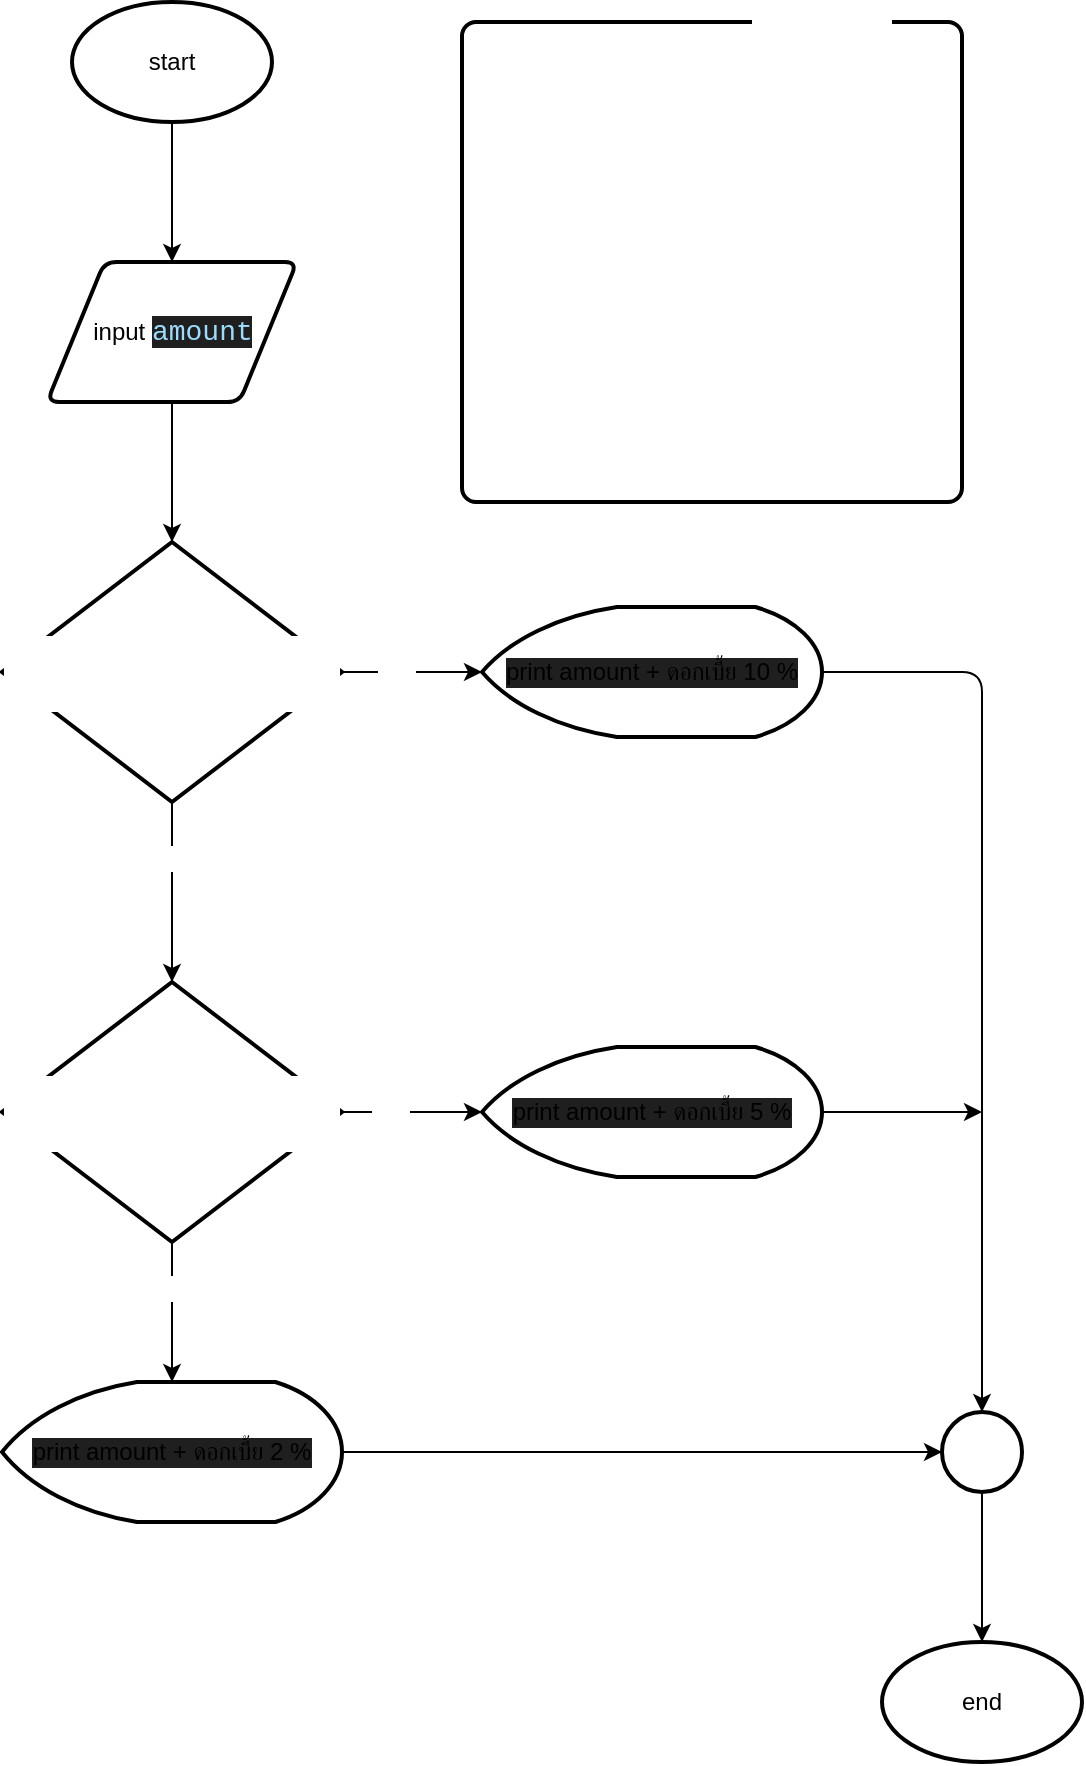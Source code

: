 <mxfile>
    <diagram id="cMnLQnmrGxwEwMkRKjZE" name="Page-1">
        <mxGraphModel dx="1413" dy="984" grid="1" gridSize="10" guides="1" tooltips="1" connect="1" arrows="1" fold="1" page="1" pageScale="1" pageWidth="850" pageHeight="1100" math="0" shadow="0">
            <root>
                <mxCell id="0"/>
                <mxCell id="1" parent="0"/>
                <mxCell id="16" value="" style="edgeStyle=none;html=1;" edge="1" parent="1" source="2" target="3">
                    <mxGeometry relative="1" as="geometry"/>
                </mxCell>
                <mxCell id="2" value="start" style="strokeWidth=2;html=1;shape=mxgraph.flowchart.start_1;whiteSpace=wrap;" vertex="1" parent="1">
                    <mxGeometry x="85" y="40" width="100" height="60" as="geometry"/>
                </mxCell>
                <mxCell id="17" value="" style="edgeStyle=none;html=1;" edge="1" parent="1" source="3" target="4">
                    <mxGeometry relative="1" as="geometry"/>
                </mxCell>
                <mxCell id="3" value="input&amp;nbsp;&lt;span style=&quot;color: rgb(156, 220, 254); background-color: rgb(31, 31, 31); font-family: Consolas, &amp;quot;Courier New&amp;quot;, monospace; font-size: 14px;&quot;&gt;amount&lt;/span&gt;" style="shape=parallelogram;html=1;strokeWidth=2;perimeter=parallelogramPerimeter;whiteSpace=wrap;rounded=1;arcSize=12;size=0.23;" vertex="1" parent="1">
                    <mxGeometry x="72.5" y="170" width="125" height="70" as="geometry"/>
                </mxCell>
                <mxCell id="18" value="" style="edgeStyle=none;html=1;" edge="1" parent="1" source="4" target="7">
                    <mxGeometry relative="1" as="geometry"/>
                </mxCell>
                <mxCell id="26" value="false" style="edgeLabel;html=1;align=center;verticalAlign=middle;resizable=0;points=[];fontColor=#FFFFFF;" vertex="1" connectable="0" parent="18">
                    <mxGeometry x="-0.375" y="-1" relative="1" as="geometry">
                        <mxPoint as="offset"/>
                    </mxGeometry>
                </mxCell>
                <mxCell id="23" value="" style="edgeStyle=none;html=1;" edge="1" parent="1" source="4" target="11">
                    <mxGeometry relative="1" as="geometry"/>
                </mxCell>
                <mxCell id="25" value="true" style="edgeLabel;html=1;align=center;verticalAlign=middle;resizable=0;points=[];fontColor=#FFFFFF;" vertex="1" connectable="0" parent="23">
                    <mxGeometry x="-0.226" y="-2" relative="1" as="geometry">
                        <mxPoint as="offset"/>
                    </mxGeometry>
                </mxCell>
                <mxCell id="4" value="&lt;div style=&quot;font-family: Consolas, &amp;quot;Courier New&amp;quot;, monospace; font-size: 14px; line-height: 19px;&quot;&gt;&lt;span style=&quot;&quot;&gt;&lt;font color=&quot;#ffffff&quot;&gt;if amount &amp;gt;= 1 and amount &amp;lt;= 1000:&lt;/font&gt;&lt;/span&gt;&lt;/div&gt;" style="strokeWidth=2;html=1;shape=mxgraph.flowchart.decision;whiteSpace=wrap;labelBackgroundColor=default;" vertex="1" parent="1">
                    <mxGeometry x="50" y="310" width="170" height="130" as="geometry"/>
                </mxCell>
                <mxCell id="19" value="" style="edgeStyle=none;html=1;" edge="1" parent="1" source="7" target="15">
                    <mxGeometry relative="1" as="geometry"/>
                </mxCell>
                <mxCell id="29" value="false" style="edgeLabel;html=1;align=center;verticalAlign=middle;resizable=0;points=[];fontColor=#FFFFFF;" vertex="1" connectable="0" parent="19">
                    <mxGeometry x="-0.362" y="-1" relative="1" as="geometry">
                        <mxPoint as="offset"/>
                    </mxGeometry>
                </mxCell>
                <mxCell id="24" value="" style="edgeStyle=none;html=1;" edge="1" parent="1" source="7" target="12">
                    <mxGeometry relative="1" as="geometry"/>
                </mxCell>
                <mxCell id="27" value="true" style="edgeLabel;html=1;align=center;verticalAlign=middle;resizable=0;points=[];fontColor=#FFFFFF;" vertex="1" connectable="0" parent="24">
                    <mxGeometry x="-0.316" y="2" relative="1" as="geometry">
                        <mxPoint as="offset"/>
                    </mxGeometry>
                </mxCell>
                <mxCell id="7" value="&lt;div style=&quot;font-family: Consolas, &amp;quot;Courier New&amp;quot;, monospace; font-size: 14px; line-height: 19px;&quot;&gt;&lt;span style=&quot;&quot;&gt;&lt;font color=&quot;#ffffff&quot;&gt;if amount &amp;gt;= 1001 and amount &amp;lt;&amp;nbsp;10000:&lt;/font&gt;&lt;/span&gt;&lt;/div&gt;" style="strokeWidth=2;html=1;shape=mxgraph.flowchart.decision;whiteSpace=wrap;labelBackgroundColor=default;" vertex="1" parent="1">
                    <mxGeometry x="50" y="530" width="170" height="130" as="geometry"/>
                </mxCell>
                <mxCell id="33" style="edgeStyle=none;html=1;entryX=0.5;entryY=0;entryDx=0;entryDy=0;entryPerimeter=0;fontColor=#FFFFFF;" edge="1" parent="1" source="11" target="14">
                    <mxGeometry relative="1" as="geometry">
                        <Array as="points">
                            <mxPoint x="540" y="375"/>
                        </Array>
                    </mxGeometry>
                </mxCell>
                <mxCell id="11" value="print amount + ดอกเบี้ย 10 %" style="strokeWidth=2;html=1;shape=mxgraph.flowchart.display;whiteSpace=wrap;labelBackgroundColor=#1F1F1F;" vertex="1" parent="1">
                    <mxGeometry x="290" y="342.5" width="170" height="65" as="geometry"/>
                </mxCell>
                <mxCell id="34" style="edgeStyle=none;html=1;fontColor=#FFFFFF;" edge="1" parent="1" source="12">
                    <mxGeometry relative="1" as="geometry">
                        <mxPoint x="540" y="595" as="targetPoint"/>
                    </mxGeometry>
                </mxCell>
                <mxCell id="12" value="print amount + ดอกเบี้ย 5 %" style="strokeWidth=2;html=1;shape=mxgraph.flowchart.display;whiteSpace=wrap;labelBackgroundColor=#1F1F1F;" vertex="1" parent="1">
                    <mxGeometry x="290" y="562.5" width="170" height="65" as="geometry"/>
                </mxCell>
                <mxCell id="36" value="" style="edgeStyle=none;html=1;fontColor=#FFFFFF;" edge="1" parent="1" source="14" target="35">
                    <mxGeometry relative="1" as="geometry"/>
                </mxCell>
                <mxCell id="14" value="" style="strokeWidth=2;html=1;shape=mxgraph.flowchart.start_1;whiteSpace=wrap;" vertex="1" parent="1">
                    <mxGeometry x="520" y="745" width="40" height="40" as="geometry"/>
                </mxCell>
                <mxCell id="32" style="edgeStyle=none;html=1;entryX=0;entryY=0.5;entryDx=0;entryDy=0;entryPerimeter=0;fontColor=#FFFFFF;" edge="1" parent="1" source="15" target="14">
                    <mxGeometry relative="1" as="geometry"/>
                </mxCell>
                <mxCell id="15" value="print amount + ดอกเบี้ย 2 %" style="strokeWidth=2;html=1;shape=mxgraph.flowchart.display;whiteSpace=wrap;labelBackgroundColor=#1F1F1F;" vertex="1" parent="1">
                    <mxGeometry x="50" y="730" width="170" height="70" as="geometry"/>
                </mxCell>
                <mxCell id="35" value="end" style="strokeWidth=2;html=1;shape=mxgraph.flowchart.start_1;whiteSpace=wrap;" vertex="1" parent="1">
                    <mxGeometry x="490" y="860" width="100" height="60" as="geometry"/>
                </mxCell>
                <mxCell id="37" value="" style="rounded=1;whiteSpace=wrap;html=1;absoluteArcSize=1;arcSize=14;strokeWidth=2;labelBackgroundColor=#1F1F1F;fontColor=#FFFFFF;fillColor=none;" vertex="1" parent="1">
                    <mxGeometry x="280" y="50" width="250" height="240" as="geometry"/>
                </mxCell>
                <mxCell id="38" value="test_case" style="text;html=1;strokeColor=none;fillColor=default;align=center;verticalAlign=middle;whiteSpace=wrap;rounded=0;labelBackgroundColor=default;fontColor=#FFFFFF;labelBorderColor=none;" vertex="1" parent="1">
                    <mxGeometry x="425" y="40" width="70" height="20" as="geometry"/>
                </mxCell>
                <mxCell id="41" value="1. input amount = 100&lt;br&gt;&lt;br&gt;2. if amount &amp;gt;= 1 and amount &amp;lt;= 100:&lt;br&gt;&lt;span style=&quot;white-space: pre;&quot;&gt;&#9;&lt;/span&gt;print amount + (amount * 10%)&lt;br&gt;&lt;br&gt;3. if amount &amp;gt;= 1001 and amount &amp;lt; 10000:&lt;br&gt;&lt;span style=&quot;white-space: pre;&quot;&gt;&#9;&lt;/span&gt;print amount + (amount * 5%)&lt;br&gt;&lt;br&gt;4. else:&lt;br&gt;&lt;span style=&quot;white-space: pre;&quot;&gt;&#9;&lt;/span&gt;print amount + (amount * 2%)" style="text;html=1;strokeColor=none;fillColor=none;align=left;verticalAlign=middle;whiteSpace=wrap;rounded=0;labelBackgroundColor=none;fontColor=#FFFFFF;spacing=2;spacingTop=0;spacingBottom=0;" vertex="1" parent="1">
                    <mxGeometry x="290" y="90" width="250" height="160" as="geometry"/>
                </mxCell>
            </root>
        </mxGraphModel>
    </diagram>
</mxfile>